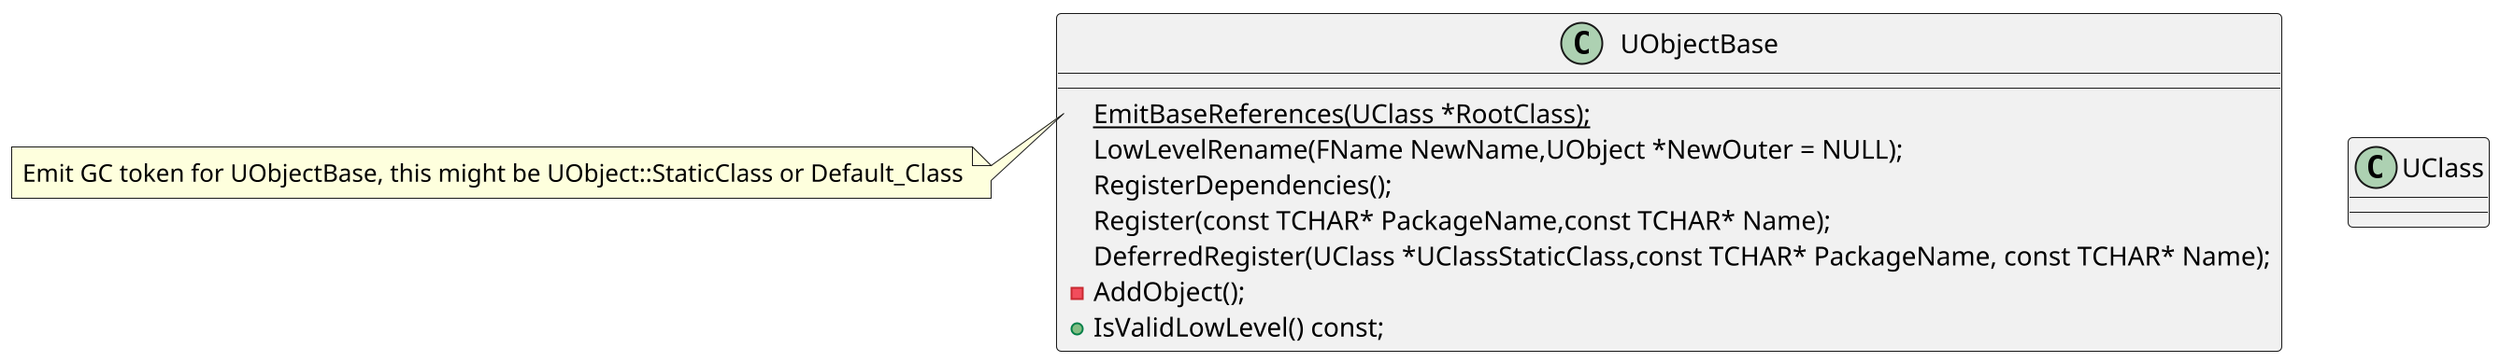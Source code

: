 @startuml UE
scale 2
class UObjectBase
{
    {static} EmitBaseReferences(UClass *RootClass);
    LowLevelRename(FName NewName,UObject *NewOuter = NULL);
    RegisterDependencies();
    Register(const TCHAR* PackageName,const TCHAR* Name);
    DeferredRegister(UClass *UClassStaticClass,const TCHAR* PackageName, const TCHAR* Name);
    -AddObject();
    +IsValidLowLevel() const;
}
note left of UObjectBase::"EmitBaseReferences(UClass *RootClass)"
Emit GC token for UObjectBase, this might be UObject::StaticClass or Default_Class
end note

class UClass
{

}
@enduml